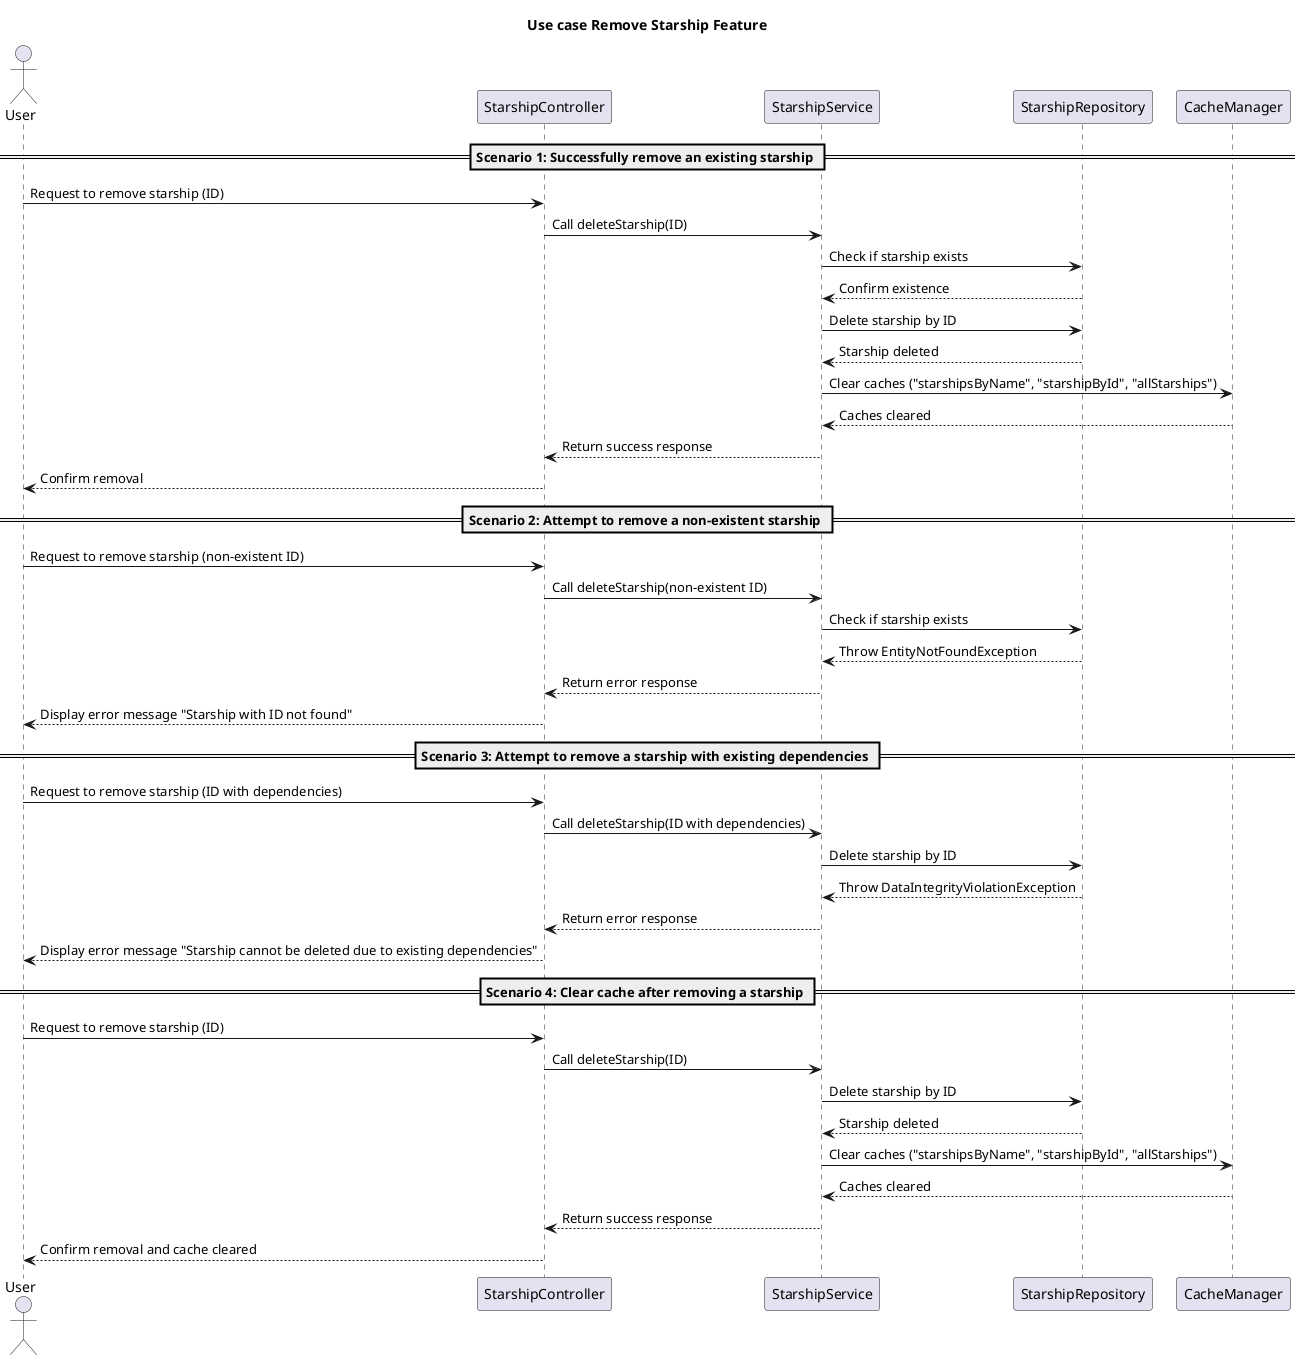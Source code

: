 @startuml
title Use case Remove Starship Feature

actor User
participant "StarshipController" as Controller
participant "StarshipService" as Service
participant "StarshipRepository" as Repository
participant "CacheManager" as Cache

== Scenario 1: Successfully remove an existing starship ==
User -> Controller: Request to remove starship (ID)
Controller -> Service: Call deleteStarship(ID)
Service -> Repository: Check if starship exists
Repository --> Service: Confirm existence
Service -> Repository: Delete starship by ID
Repository --> Service: Starship deleted
Service -> Cache: Clear caches ("starshipsByName", "starshipById", "allStarships")
Cache --> Service: Caches cleared
Service --> Controller: Return success response
Controller --> User: Confirm removal

== Scenario 2: Attempt to remove a non-existent starship ==
User -> Controller: Request to remove starship (non-existent ID)
Controller -> Service: Call deleteStarship(non-existent ID)
Service -> Repository: Check if starship exists
Repository --> Service: Throw EntityNotFoundException
Service --> Controller: Return error response
Controller --> User: Display error message "Starship with ID not found"

== Scenario 3: Attempt to remove a starship with existing dependencies ==
User -> Controller: Request to remove starship (ID with dependencies)
Controller -> Service: Call deleteStarship(ID with dependencies)
Service -> Repository: Delete starship by ID
Repository --> Service: Throw DataIntegrityViolationException
Service --> Controller: Return error response
Controller --> User: Display error message "Starship cannot be deleted due to existing dependencies"

== Scenario 4: Clear cache after removing a starship ==
User -> Controller: Request to remove starship (ID)
Controller -> Service: Call deleteStarship(ID)
Service -> Repository: Delete starship by ID
Repository --> Service: Starship deleted
Service -> Cache: Clear caches ("starshipsByName", "starshipById", "allStarships")
Cache --> Service: Caches cleared
Service --> Controller: Return success response
Controller --> User: Confirm removal and cache cleared

@enduml